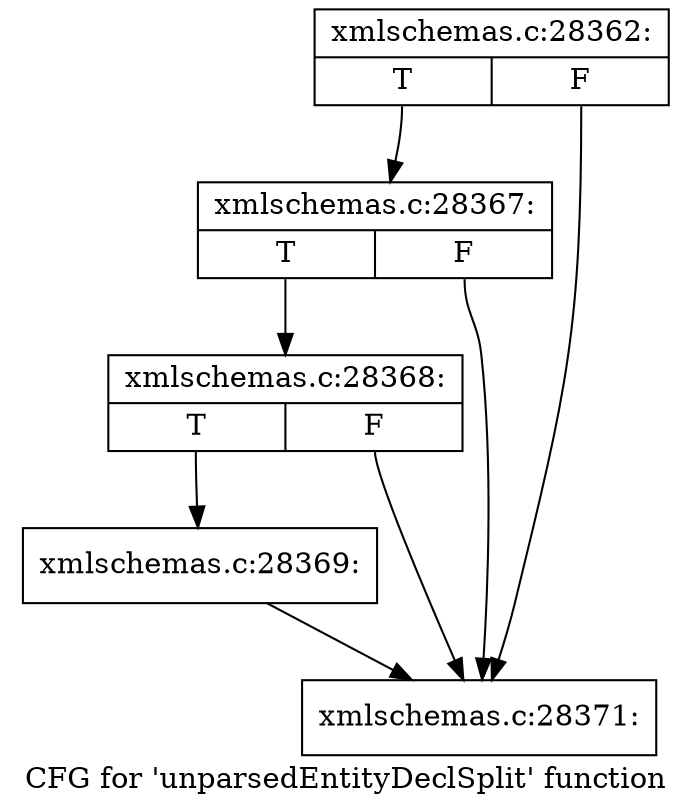 digraph "CFG for 'unparsedEntityDeclSplit' function" {
	label="CFG for 'unparsedEntityDeclSplit' function";

	Node0x56c0d70 [shape=record,label="{xmlschemas.c:28362:|{<s0>T|<s1>F}}"];
	Node0x56c0d70:s0 -> Node0x56c45b0;
	Node0x56c0d70:s1 -> Node0x56c44e0;
	Node0x56c45b0 [shape=record,label="{xmlschemas.c:28367:|{<s0>T|<s1>F}}"];
	Node0x56c45b0:s0 -> Node0x56c4530;
	Node0x56c45b0:s1 -> Node0x56c44e0;
	Node0x56c4530 [shape=record,label="{xmlschemas.c:28368:|{<s0>T|<s1>F}}"];
	Node0x56c4530:s0 -> Node0x56c4490;
	Node0x56c4530:s1 -> Node0x56c44e0;
	Node0x56c4490 [shape=record,label="{xmlschemas.c:28369:}"];
	Node0x56c4490 -> Node0x56c44e0;
	Node0x56c44e0 [shape=record,label="{xmlschemas.c:28371:}"];
}
